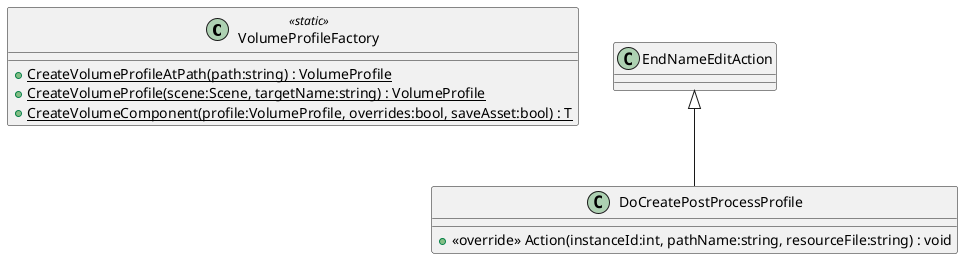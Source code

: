 @startuml
class VolumeProfileFactory <<static>> {
    + {static} CreateVolumeProfileAtPath(path:string) : VolumeProfile
    + {static} CreateVolumeProfile(scene:Scene, targetName:string) : VolumeProfile
    + {static} CreateVolumeComponent(profile:VolumeProfile, overrides:bool, saveAsset:bool) : T
}
class DoCreatePostProcessProfile {
    + <<override>> Action(instanceId:int, pathName:string, resourceFile:string) : void
}
EndNameEditAction <|-- DoCreatePostProcessProfile
@enduml
